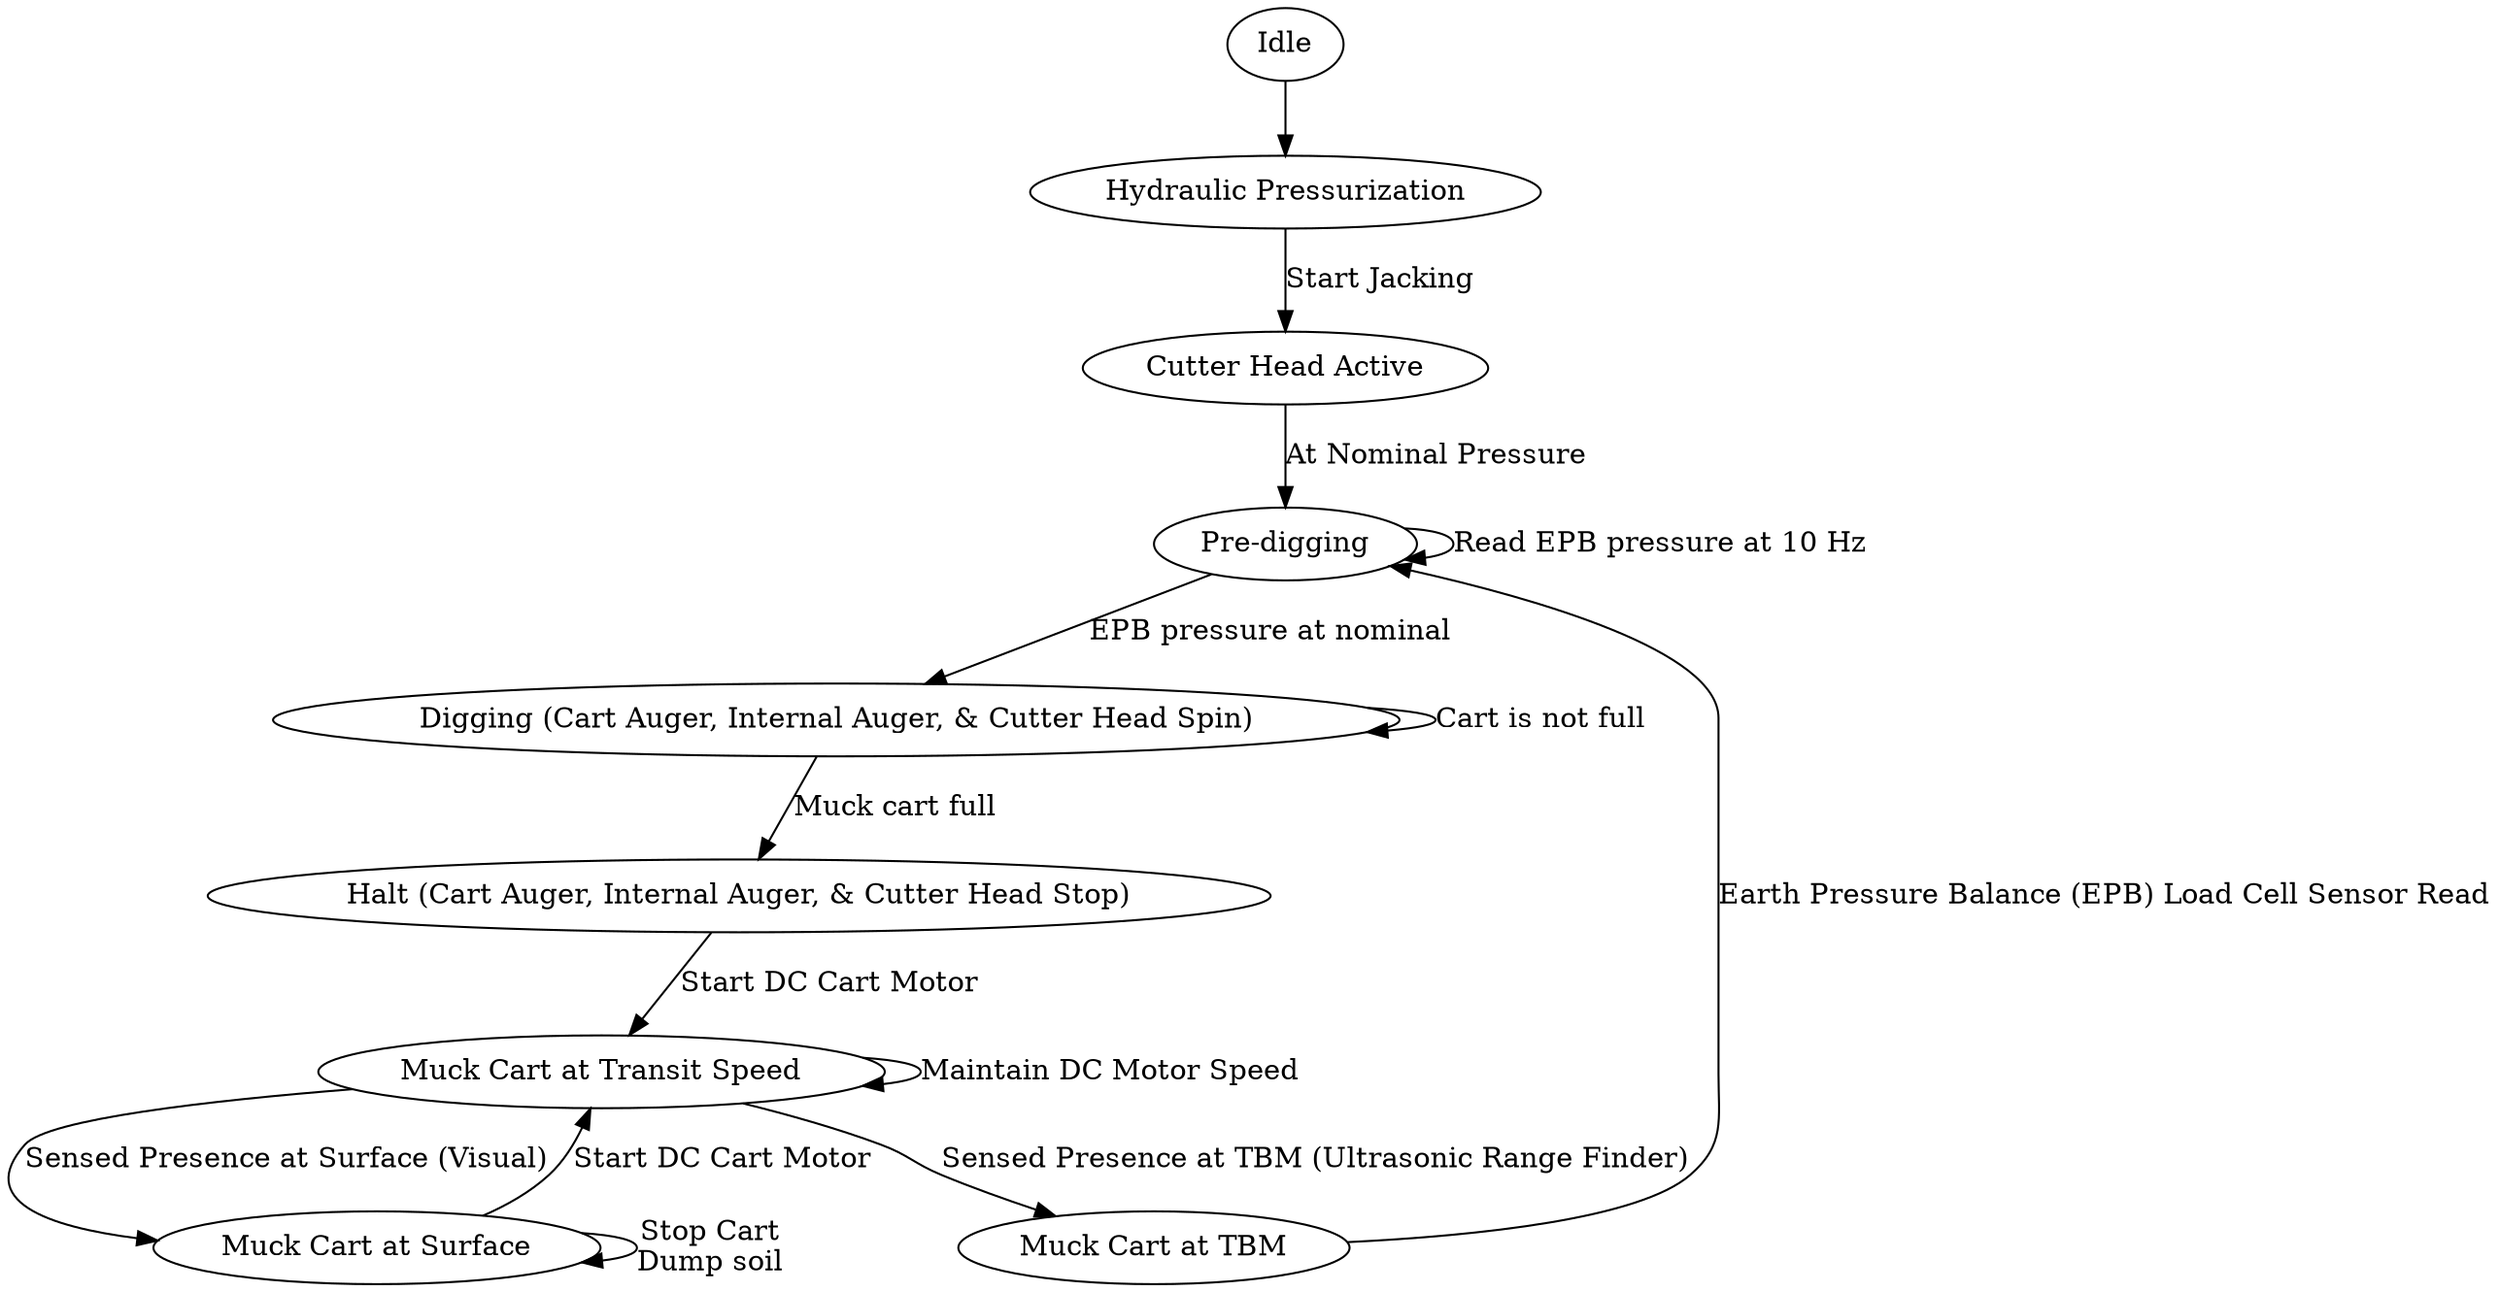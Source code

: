 digraph "Excavation cutterhead-auger ops" {
	0 [label=Idle]
	A [label="Hydraulic Pressurization"]
	B [label="Cutter Head Active"]
	C [label="Pre-digging"]
	D [label="Digging (Cart Auger, Internal Auger, & Cutter Head Spin)"]
	E [label="Halt (Cart Auger, Internal Auger, & Cutter Head Stop)"]
	F [label="Muck Cart at Transit Speed"]
	G [label="Muck Cart at Surface"]
	H [label="Muck Cart at TBM"]
	0 -> A
	A -> B [label="Start Jacking"]
	B -> C [label="At Nominal Pressure"]
	C -> C [label="Read EPB pressure at 10 Hz"]
	C -> D [label="EPB pressure at nominal"]
	D -> D [label="Cart is not full"]
	D -> E [label="Muck cart full"]
	E -> F [label="Start DC Cart Motor"]
	F -> F [label="Maintain DC Motor Speed"]
	F -> G [label="Sensed Presence at Surface (Visual)"]
	G -> G [label="Stop Cart\nDump soil"]
	G -> F [label="Start DC Cart Motor"]
	F -> H [label="Sensed Presence at TBM (Ultrasonic Range Finder)"]
	H -> C [label="Earth Pressure Balance (EPB) Load Cell Sensor Read"]
}

